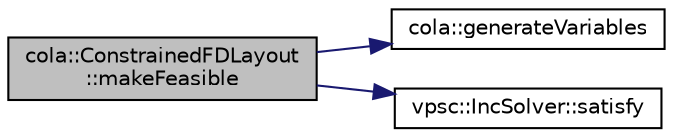 digraph "cola::ConstrainedFDLayout::makeFeasible"
{
  edge [fontname="Helvetica",fontsize="10",labelfontname="Helvetica",labelfontsize="10"];
  node [fontname="Helvetica",fontsize="10",shape=record];
  rankdir="LR";
  Node1 [label="cola::ConstrainedFDLayout\l::makeFeasible",height=0.2,width=0.4,color="black", fillcolor="grey75", style="filled" fontcolor="black"];
  Node1 -> Node2 [color="midnightblue",fontsize="10",style="solid",fontname="Helvetica"];
  Node2 [label="cola::generateVariables",height=0.2,width=0.4,color="black", fillcolor="white", style="filled",URL="$namespacecola.html#a8ce8e00454f0368e0a145ae5ee9b785d",tooltip="Generate just all the variables for a collection of CompoundConstraints."];
  Node1 -> Node3 [color="midnightblue",fontsize="10",style="solid",fontname="Helvetica"];
  Node3 [label="vpsc::IncSolver::satisfy",height=0.2,width=0.4,color="black", fillcolor="white", style="filled",URL="$classvpsc_1_1IncSolver.html#ae0514b075bdc0329bde9539d7132c343",tooltip="Results in an approximate solution subject to the constraints."];
}
